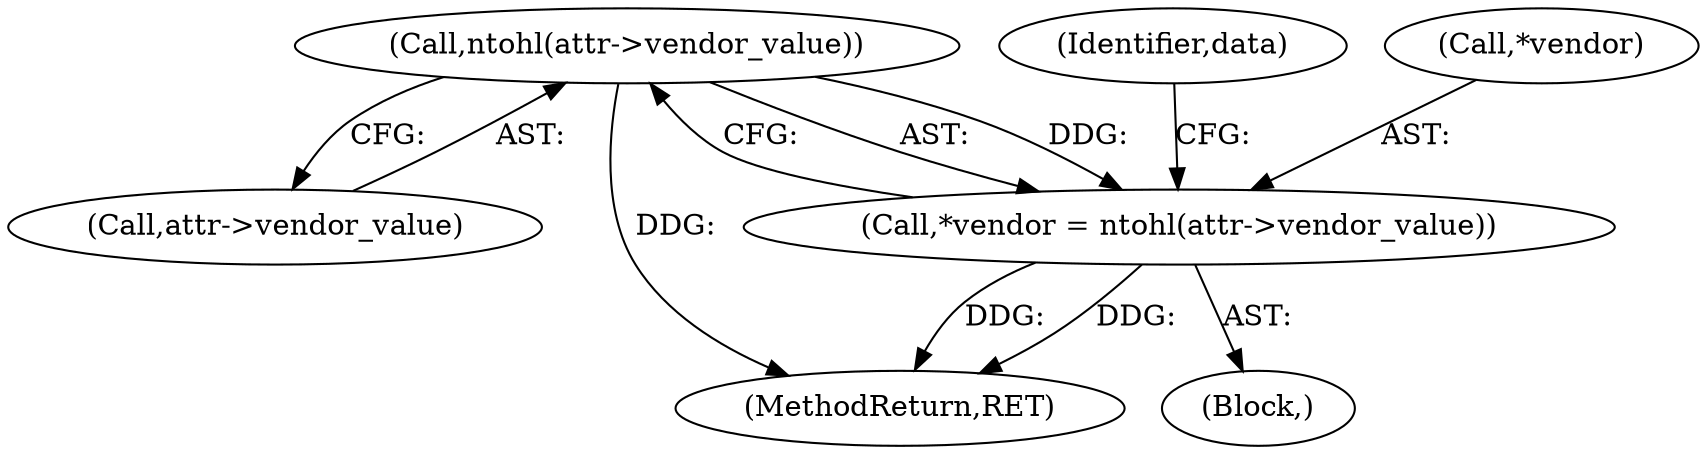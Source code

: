 digraph "0_php-radius_13c149b051f82b709e8d7cc32111e84b49d57234_0@pointer" {
"1000115" [label="(Call,ntohl(attr->vendor_value))"];
"1000112" [label="(Call,*vendor = ntohl(attr->vendor_value))"];
"1000104" [label="(Block,)"];
"1000116" [label="(Call,attr->vendor_value)"];
"1000112" [label="(Call,*vendor = ntohl(attr->vendor_value))"];
"1000121" [label="(Identifier,data)"];
"1000113" [label="(Call,*vendor)"];
"1000115" [label="(Call,ntohl(attr->vendor_value))"];
"1000137" [label="(MethodReturn,RET)"];
"1000115" -> "1000112"  [label="AST: "];
"1000115" -> "1000116"  [label="CFG: "];
"1000116" -> "1000115"  [label="AST: "];
"1000112" -> "1000115"  [label="CFG: "];
"1000115" -> "1000137"  [label="DDG: "];
"1000115" -> "1000112"  [label="DDG: "];
"1000112" -> "1000104"  [label="AST: "];
"1000113" -> "1000112"  [label="AST: "];
"1000121" -> "1000112"  [label="CFG: "];
"1000112" -> "1000137"  [label="DDG: "];
"1000112" -> "1000137"  [label="DDG: "];
}

